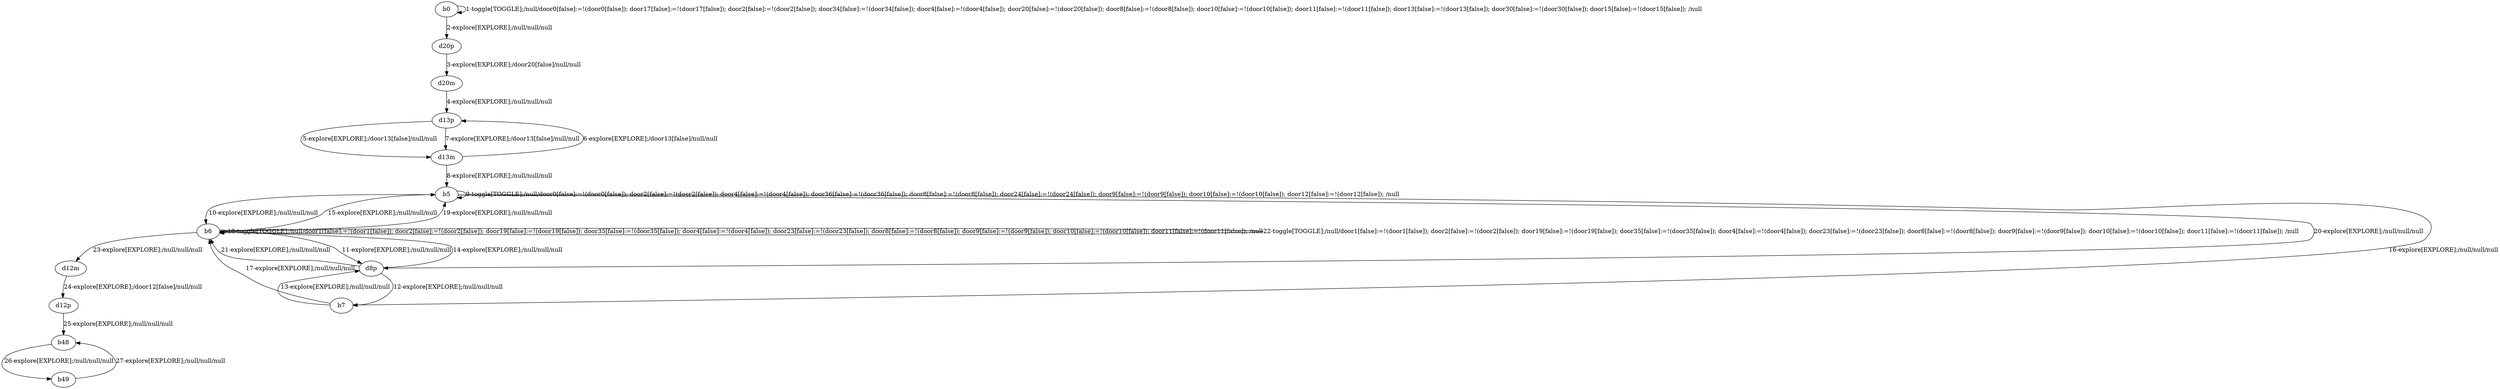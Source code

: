 # Total number of goals covered by this test: 1
# b49 --> b48

digraph g {
"b0" -> "b0" [label = "1-toggle[TOGGLE];/null/door0[false]:=!(door0[false]); door17[false]:=!(door17[false]); door2[false]:=!(door2[false]); door34[false]:=!(door34[false]); door4[false]:=!(door4[false]); door20[false]:=!(door20[false]); door8[false]:=!(door8[false]); door10[false]:=!(door10[false]); door11[false]:=!(door11[false]); door13[false]:=!(door13[false]); door30[false]:=!(door30[false]); door15[false]:=!(door15[false]); /null"];
"b0" -> "d20p" [label = "2-explore[EXPLORE];/null/null/null"];
"d20p" -> "d20m" [label = "3-explore[EXPLORE];/door20[false]/null/null"];
"d20m" -> "d13p" [label = "4-explore[EXPLORE];/null/null/null"];
"d13p" -> "d13m" [label = "5-explore[EXPLORE];/door13[false]/null/null"];
"d13m" -> "d13p" [label = "6-explore[EXPLORE];/door13[false]/null/null"];
"d13p" -> "d13m" [label = "7-explore[EXPLORE];/door13[false]/null/null"];
"d13m" -> "b5" [label = "8-explore[EXPLORE];/null/null/null"];
"b5" -> "b5" [label = "9-toggle[TOGGLE];/null/door0[false]:=!(door0[false]); door2[false]:=!(door2[false]); door4[false]:=!(door4[false]); door36[false]:=!(door36[false]); door8[false]:=!(door8[false]); door24[false]:=!(door24[false]); door9[false]:=!(door9[false]); door10[false]:=!(door10[false]); door12[false]:=!(door12[false]); /null"];
"b5" -> "b6" [label = "10-explore[EXPLORE];/null/null/null"];
"b6" -> "d8p" [label = "11-explore[EXPLORE];/null/null/null"];
"d8p" -> "b7" [label = "12-explore[EXPLORE];/null/null/null"];
"b7" -> "d8p" [label = "13-explore[EXPLORE];/null/null/null"];
"d8p" -> "b6" [label = "14-explore[EXPLORE];/null/null/null"];
"b6" -> "b5" [label = "15-explore[EXPLORE];/null/null/null"];
"b5" -> "b7" [label = "16-explore[EXPLORE];/null/null/null"];
"b7" -> "b6" [label = "17-explore[EXPLORE];/null/null/null"];
"b6" -> "b6" [label = "18-toggle[TOGGLE];/null/door1[false]:=!(door1[false]); door2[false]:=!(door2[false]); door19[false]:=!(door19[false]); door35[false]:=!(door35[false]); door4[false]:=!(door4[false]); door23[false]:=!(door23[false]); door8[false]:=!(door8[false]); door9[false]:=!(door9[false]); door10[false]:=!(door10[false]); door11[false]:=!(door11[false]); /null"];
"b6" -> "b5" [label = "19-explore[EXPLORE];/null/null/null"];
"b5" -> "d8p" [label = "20-explore[EXPLORE];/null/null/null"];
"d8p" -> "b6" [label = "21-explore[EXPLORE];/null/null/null"];
"b6" -> "b6" [label = "22-toggle[TOGGLE];/null/door1[false]:=!(door1[false]); door2[false]:=!(door2[false]); door19[false]:=!(door19[false]); door35[false]:=!(door35[false]); door4[false]:=!(door4[false]); door23[false]:=!(door23[false]); door8[false]:=!(door8[false]); door9[false]:=!(door9[false]); door10[false]:=!(door10[false]); door11[false]:=!(door11[false]); /null"];
"b6" -> "d12m" [label = "23-explore[EXPLORE];/null/null/null"];
"d12m" -> "d12p" [label = "24-explore[EXPLORE];/door12[false]/null/null"];
"d12p" -> "b48" [label = "25-explore[EXPLORE];/null/null/null"];
"b48" -> "b49" [label = "26-explore[EXPLORE];/null/null/null"];
"b49" -> "b48" [label = "27-explore[EXPLORE];/null/null/null"];
}